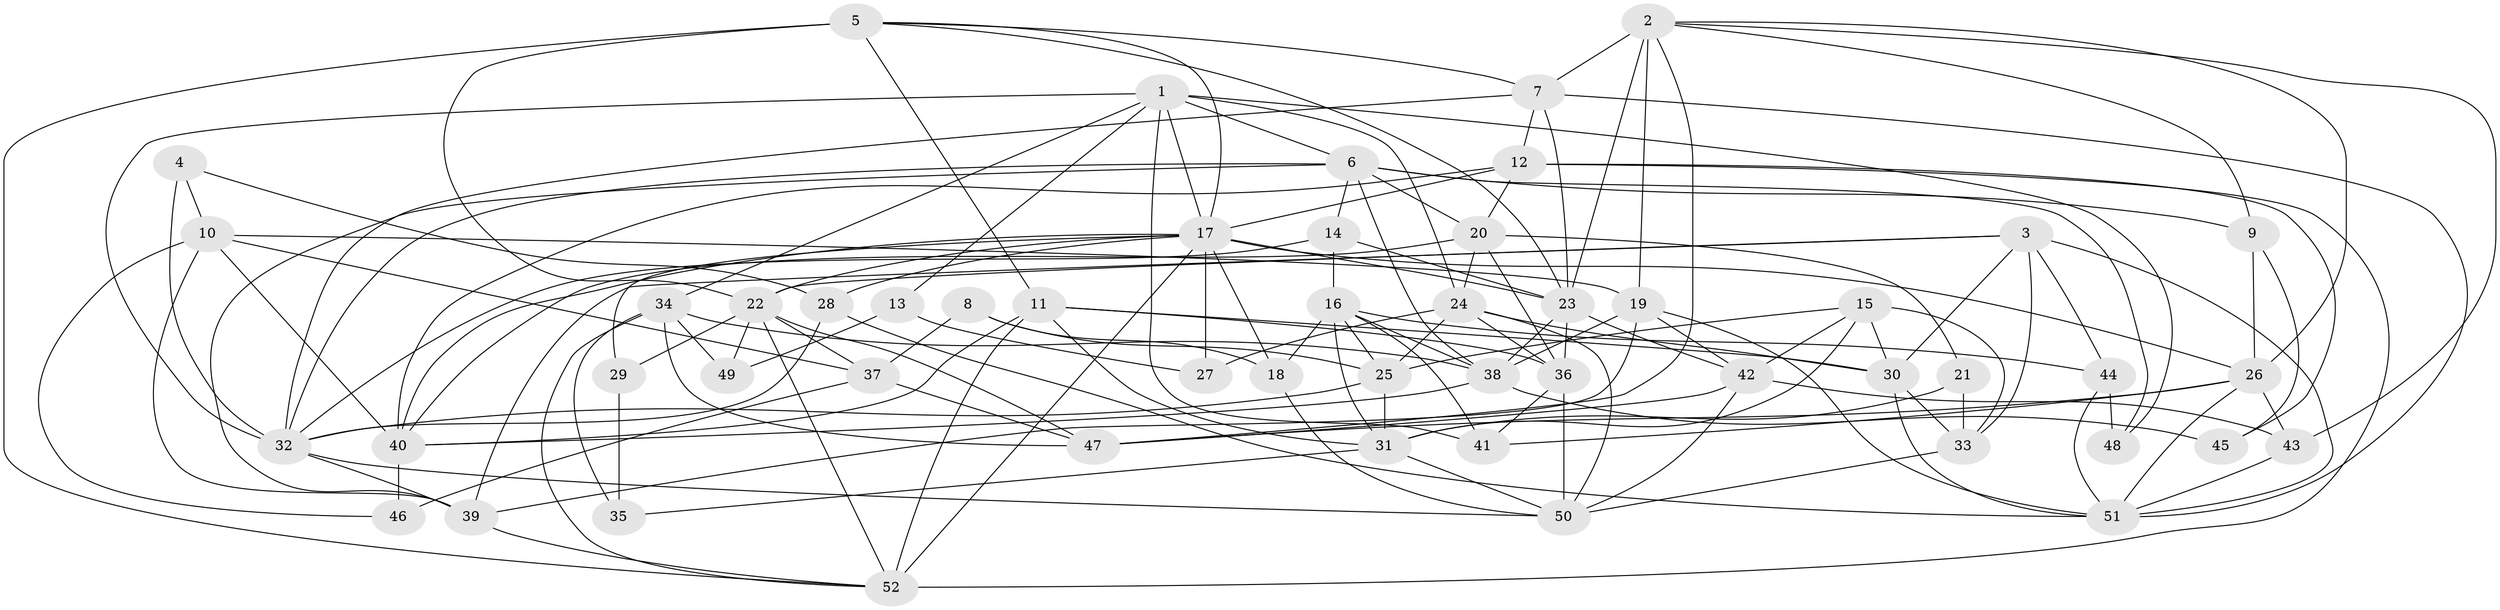 // original degree distribution, {5: 0.15384615384615385, 2: 0.15384615384615385, 6: 0.125, 3: 0.21153846153846154, 4: 0.3269230769230769, 7: 0.009615384615384616, 8: 0.009615384615384616, 9: 0.009615384615384616}
// Generated by graph-tools (version 1.1) at 2025/02/03/09/25 03:02:12]
// undirected, 52 vertices, 145 edges
graph export_dot {
graph [start="1"]
  node [color=gray90,style=filled];
  1;
  2;
  3;
  4;
  5;
  6;
  7;
  8;
  9;
  10;
  11;
  12;
  13;
  14;
  15;
  16;
  17;
  18;
  19;
  20;
  21;
  22;
  23;
  24;
  25;
  26;
  27;
  28;
  29;
  30;
  31;
  32;
  33;
  34;
  35;
  36;
  37;
  38;
  39;
  40;
  41;
  42;
  43;
  44;
  45;
  46;
  47;
  48;
  49;
  50;
  51;
  52;
  1 -- 6 [weight=1.0];
  1 -- 13 [weight=1.0];
  1 -- 17 [weight=1.0];
  1 -- 24 [weight=1.0];
  1 -- 32 [weight=1.0];
  1 -- 34 [weight=1.0];
  1 -- 41 [weight=1.0];
  1 -- 48 [weight=1.0];
  2 -- 7 [weight=1.0];
  2 -- 9 [weight=1.0];
  2 -- 19 [weight=1.0];
  2 -- 23 [weight=3.0];
  2 -- 26 [weight=1.0];
  2 -- 43 [weight=1.0];
  2 -- 47 [weight=1.0];
  3 -- 22 [weight=1.0];
  3 -- 30 [weight=1.0];
  3 -- 33 [weight=1.0];
  3 -- 39 [weight=1.0];
  3 -- 44 [weight=1.0];
  3 -- 51 [weight=1.0];
  4 -- 10 [weight=1.0];
  4 -- 28 [weight=1.0];
  4 -- 32 [weight=2.0];
  5 -- 7 [weight=1.0];
  5 -- 11 [weight=1.0];
  5 -- 17 [weight=1.0];
  5 -- 22 [weight=1.0];
  5 -- 23 [weight=1.0];
  5 -- 52 [weight=1.0];
  6 -- 9 [weight=1.0];
  6 -- 14 [weight=1.0];
  6 -- 20 [weight=1.0];
  6 -- 32 [weight=1.0];
  6 -- 38 [weight=1.0];
  6 -- 39 [weight=1.0];
  6 -- 48 [weight=1.0];
  7 -- 12 [weight=1.0];
  7 -- 23 [weight=1.0];
  7 -- 32 [weight=1.0];
  7 -- 51 [weight=1.0];
  8 -- 18 [weight=1.0];
  8 -- 25 [weight=1.0];
  8 -- 37 [weight=1.0];
  9 -- 26 [weight=1.0];
  9 -- 45 [weight=1.0];
  10 -- 19 [weight=1.0];
  10 -- 37 [weight=1.0];
  10 -- 39 [weight=1.0];
  10 -- 40 [weight=1.0];
  10 -- 46 [weight=1.0];
  11 -- 30 [weight=1.0];
  11 -- 31 [weight=1.0];
  11 -- 36 [weight=1.0];
  11 -- 40 [weight=1.0];
  11 -- 52 [weight=2.0];
  12 -- 17 [weight=1.0];
  12 -- 20 [weight=1.0];
  12 -- 40 [weight=1.0];
  12 -- 45 [weight=1.0];
  12 -- 52 [weight=1.0];
  13 -- 27 [weight=1.0];
  13 -- 49 [weight=1.0];
  14 -- 16 [weight=1.0];
  14 -- 23 [weight=1.0];
  14 -- 32 [weight=1.0];
  15 -- 25 [weight=1.0];
  15 -- 30 [weight=1.0];
  15 -- 31 [weight=1.0];
  15 -- 33 [weight=2.0];
  15 -- 42 [weight=1.0];
  16 -- 18 [weight=1.0];
  16 -- 25 [weight=1.0];
  16 -- 31 [weight=1.0];
  16 -- 38 [weight=1.0];
  16 -- 41 [weight=1.0];
  16 -- 44 [weight=1.0];
  17 -- 18 [weight=2.0];
  17 -- 22 [weight=1.0];
  17 -- 23 [weight=1.0];
  17 -- 26 [weight=1.0];
  17 -- 27 [weight=1.0];
  17 -- 28 [weight=1.0];
  17 -- 29 [weight=1.0];
  17 -- 40 [weight=1.0];
  17 -- 52 [weight=1.0];
  18 -- 50 [weight=1.0];
  19 -- 38 [weight=1.0];
  19 -- 39 [weight=1.0];
  19 -- 42 [weight=1.0];
  19 -- 51 [weight=1.0];
  20 -- 21 [weight=1.0];
  20 -- 24 [weight=1.0];
  20 -- 36 [weight=1.0];
  20 -- 40 [weight=1.0];
  21 -- 31 [weight=1.0];
  21 -- 33 [weight=2.0];
  22 -- 29 [weight=1.0];
  22 -- 37 [weight=1.0];
  22 -- 47 [weight=1.0];
  22 -- 49 [weight=1.0];
  22 -- 52 [weight=1.0];
  23 -- 36 [weight=1.0];
  23 -- 38 [weight=1.0];
  23 -- 42 [weight=1.0];
  24 -- 25 [weight=1.0];
  24 -- 27 [weight=1.0];
  24 -- 30 [weight=1.0];
  24 -- 36 [weight=1.0];
  24 -- 50 [weight=1.0];
  25 -- 31 [weight=1.0];
  25 -- 32 [weight=1.0];
  26 -- 41 [weight=1.0];
  26 -- 43 [weight=2.0];
  26 -- 47 [weight=1.0];
  26 -- 51 [weight=1.0];
  28 -- 32 [weight=1.0];
  28 -- 51 [weight=1.0];
  29 -- 35 [weight=1.0];
  30 -- 33 [weight=1.0];
  30 -- 51 [weight=1.0];
  31 -- 35 [weight=1.0];
  31 -- 50 [weight=1.0];
  32 -- 39 [weight=1.0];
  32 -- 50 [weight=1.0];
  33 -- 50 [weight=1.0];
  34 -- 35 [weight=1.0];
  34 -- 38 [weight=1.0];
  34 -- 47 [weight=1.0];
  34 -- 49 [weight=1.0];
  34 -- 52 [weight=1.0];
  36 -- 41 [weight=1.0];
  36 -- 50 [weight=1.0];
  37 -- 46 [weight=1.0];
  37 -- 47 [weight=1.0];
  38 -- 40 [weight=1.0];
  38 -- 45 [weight=1.0];
  39 -- 52 [weight=1.0];
  40 -- 46 [weight=1.0];
  42 -- 43 [weight=1.0];
  42 -- 47 [weight=1.0];
  42 -- 50 [weight=1.0];
  43 -- 51 [weight=1.0];
  44 -- 48 [weight=1.0];
  44 -- 51 [weight=1.0];
}
